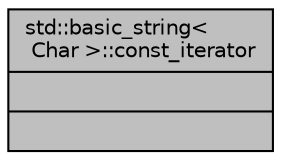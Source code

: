 digraph "std::basic_string&lt; Char &gt;::const_iterator"
{
  edge [fontname="Helvetica",fontsize="10",labelfontname="Helvetica",labelfontsize="10"];
  node [fontname="Helvetica",fontsize="10",shape=record];
  Node320 [label="{std::basic_string\<\l Char \>::const_iterator\n||}",height=0.2,width=0.4,color="black", fillcolor="grey75", style="filled", fontcolor="black"];
}
